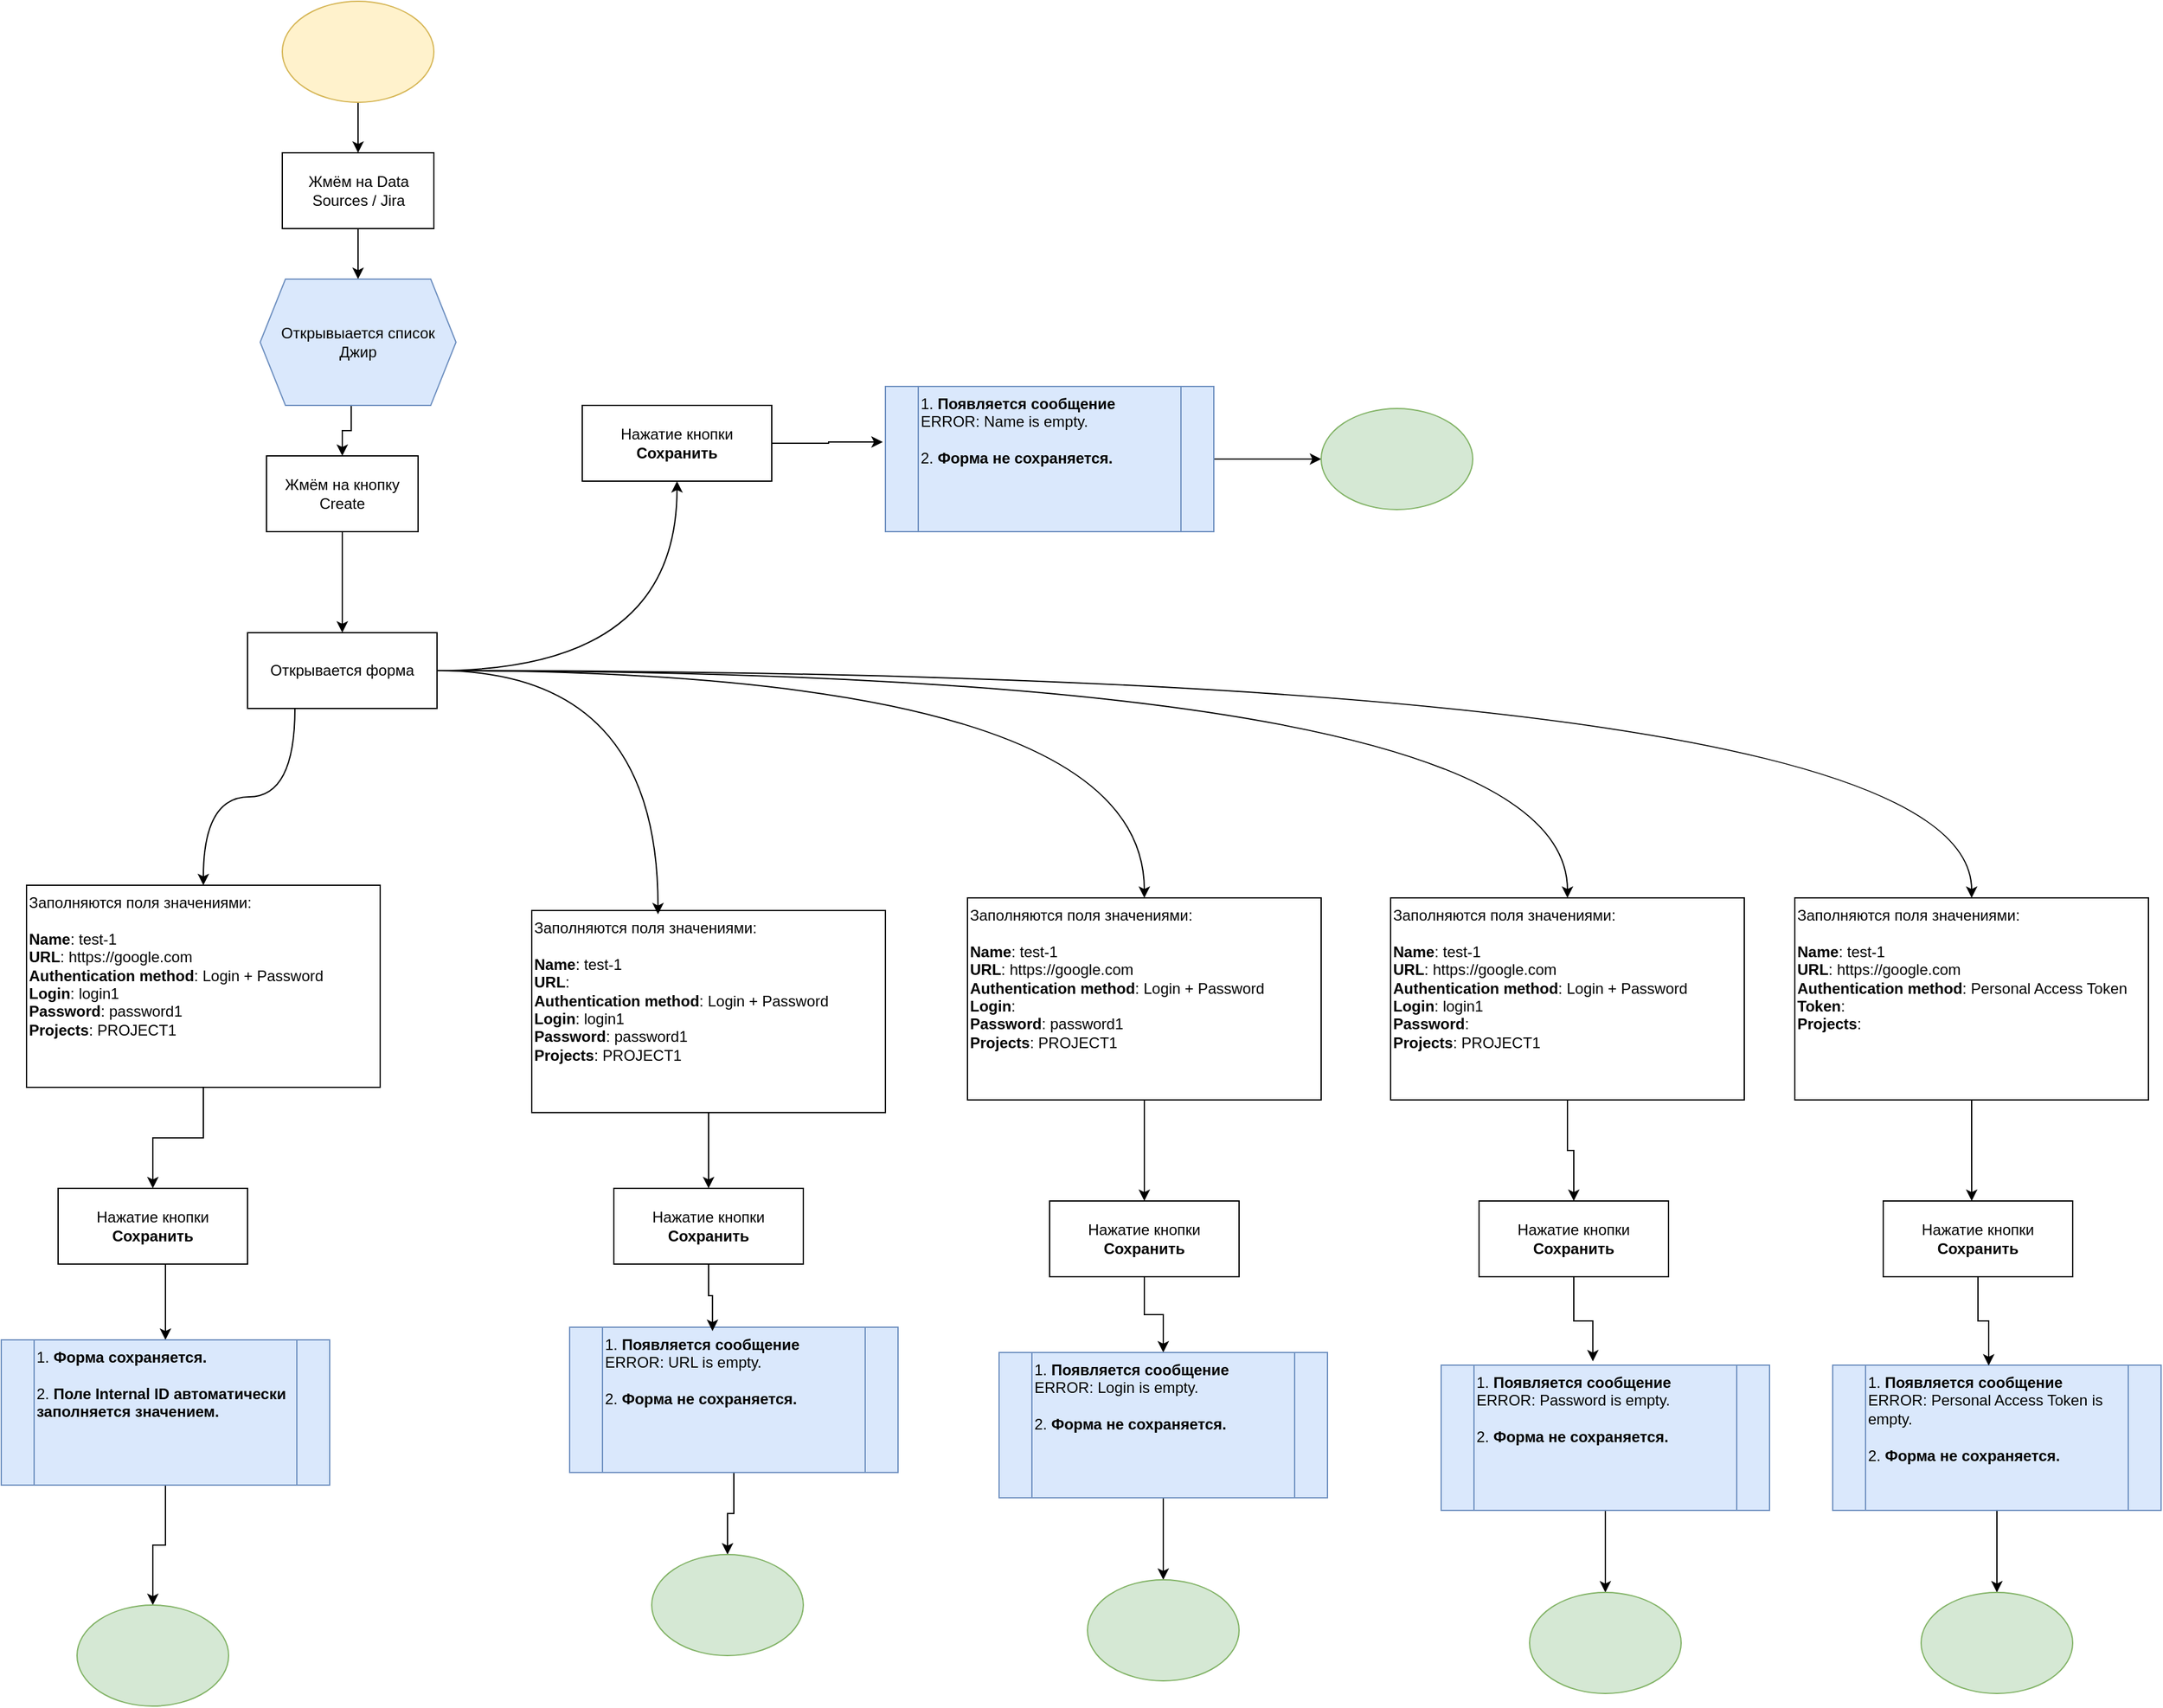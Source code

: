 <mxfile version="26.0.6">
  <diagram name="JIRA" id="Cm0MP-e87rY4Y2zoetWl">
    <mxGraphModel dx="3307" dy="2549" grid="1" gridSize="10" guides="1" tooltips="1" connect="1" arrows="1" fold="1" page="1" pageScale="1" pageWidth="827" pageHeight="1169" math="0" shadow="0">
      <root>
        <mxCell id="0" />
        <mxCell id="1" parent="0" />
        <mxCell id="2foq3zUWt_Xz09FHihWp-3" style="edgeStyle=orthogonalEdgeStyle;rounded=0;orthogonalLoop=1;jettySize=auto;html=1;exitX=0.5;exitY=1;exitDx=0;exitDy=0;" edge="1" parent="1" source="2foq3zUWt_Xz09FHihWp-13" target="2foq3zUWt_Xz09FHihWp-2">
          <mxGeometry relative="1" as="geometry" />
        </mxCell>
        <mxCell id="2foq3zUWt_Xz09FHihWp-12" value="" style="edgeStyle=orthogonalEdgeStyle;rounded=0;orthogonalLoop=1;jettySize=auto;html=1;entryX=0.5;entryY=0;entryDx=0;entryDy=0;" edge="1" parent="1" source="2foq3zUWt_Xz09FHihWp-1" target="2foq3zUWt_Xz09FHihWp-16">
          <mxGeometry relative="1" as="geometry" />
        </mxCell>
        <mxCell id="2foq3zUWt_Xz09FHihWp-1" value="Жмём на Data Sources / Jira" style="rounded=0;whiteSpace=wrap;html=1;" vertex="1" parent="1">
          <mxGeometry x="112.5" y="50" width="120" height="60" as="geometry" />
        </mxCell>
        <mxCell id="2foq3zUWt_Xz09FHihWp-5" style="edgeStyle=orthogonalEdgeStyle;rounded=0;orthogonalLoop=1;jettySize=auto;html=1;curved=1;" edge="1" parent="1" source="2foq3zUWt_Xz09FHihWp-2" target="2foq3zUWt_Xz09FHihWp-4">
          <mxGeometry relative="1" as="geometry" />
        </mxCell>
        <mxCell id="2foq3zUWt_Xz09FHihWp-18" style="edgeStyle=orthogonalEdgeStyle;rounded=0;orthogonalLoop=1;jettySize=auto;html=1;entryX=0.5;entryY=0;entryDx=0;entryDy=0;elbow=vertical;exitX=0.25;exitY=1;exitDx=0;exitDy=0;curved=1;" edge="1" parent="1" source="2foq3zUWt_Xz09FHihWp-2" target="2foq3zUWt_Xz09FHihWp-17">
          <mxGeometry relative="1" as="geometry" />
        </mxCell>
        <mxCell id="2foq3zUWt_Xz09FHihWp-47" style="edgeStyle=orthogonalEdgeStyle;rounded=0;orthogonalLoop=1;jettySize=auto;html=1;curved=1;" edge="1" parent="1" source="2foq3zUWt_Xz09FHihWp-2" target="2foq3zUWt_Xz09FHihWp-40">
          <mxGeometry relative="1" as="geometry" />
        </mxCell>
        <mxCell id="2foq3zUWt_Xz09FHihWp-55" style="edgeStyle=orthogonalEdgeStyle;rounded=0;orthogonalLoop=1;jettySize=auto;html=1;curved=1;" edge="1" parent="1" source="2foq3zUWt_Xz09FHihWp-2" target="2foq3zUWt_Xz09FHihWp-48">
          <mxGeometry relative="1" as="geometry" />
        </mxCell>
        <mxCell id="2foq3zUWt_Xz09FHihWp-63" style="edgeStyle=orthogonalEdgeStyle;rounded=0;orthogonalLoop=1;jettySize=auto;html=1;entryX=0.5;entryY=0;entryDx=0;entryDy=0;curved=1;" edge="1" parent="1" source="2foq3zUWt_Xz09FHihWp-2" target="2foq3zUWt_Xz09FHihWp-56">
          <mxGeometry relative="1" as="geometry" />
        </mxCell>
        <mxCell id="2foq3zUWt_Xz09FHihWp-2" value="Открывается форма" style="rounded=0;whiteSpace=wrap;html=1;" vertex="1" parent="1">
          <mxGeometry x="85" y="430" width="150" height="60" as="geometry" />
        </mxCell>
        <mxCell id="2foq3zUWt_Xz09FHihWp-7" style="edgeStyle=orthogonalEdgeStyle;rounded=0;orthogonalLoop=1;jettySize=auto;html=1;entryX=-0.008;entryY=0.383;entryDx=0;entryDy=0;entryPerimeter=0;" edge="1" parent="1" source="2foq3zUWt_Xz09FHihWp-4" target="2foq3zUWt_Xz09FHihWp-25">
          <mxGeometry relative="1" as="geometry">
            <mxPoint x="170" y="370" as="targetPoint" />
          </mxGeometry>
        </mxCell>
        <mxCell id="2foq3zUWt_Xz09FHihWp-4" value="Нажатие кнопки &lt;b&gt;Сохранить&lt;/b&gt;" style="rounded=0;whiteSpace=wrap;html=1;" vertex="1" parent="1">
          <mxGeometry x="350" y="250" width="150" height="60" as="geometry" />
        </mxCell>
        <mxCell id="2foq3zUWt_Xz09FHihWp-24" style="edgeStyle=orthogonalEdgeStyle;rounded=0;orthogonalLoop=1;jettySize=auto;html=1;exitX=1;exitY=0.5;exitDx=0;exitDy=0;" edge="1" parent="1" source="2foq3zUWt_Xz09FHihWp-25" target="2foq3zUWt_Xz09FHihWp-23">
          <mxGeometry relative="1" as="geometry" />
        </mxCell>
        <mxCell id="2foq3zUWt_Xz09FHihWp-14" value="" style="edgeStyle=orthogonalEdgeStyle;rounded=0;orthogonalLoop=1;jettySize=auto;html=1;exitX=0.465;exitY=1;exitDx=0;exitDy=0;exitPerimeter=0;" edge="1" parent="1" source="2foq3zUWt_Xz09FHihWp-16" target="2foq3zUWt_Xz09FHihWp-13">
          <mxGeometry relative="1" as="geometry">
            <mxPoint x="170" y="260" as="sourcePoint" />
          </mxGeometry>
        </mxCell>
        <mxCell id="2foq3zUWt_Xz09FHihWp-13" value="Жмём на кнопку Create" style="whiteSpace=wrap;html=1;rounded=0;" vertex="1" parent="1">
          <mxGeometry x="100" y="290" width="120" height="60" as="geometry" />
        </mxCell>
        <mxCell id="2foq3zUWt_Xz09FHihWp-16" value="&lt;div&gt;&lt;span style=&quot;box-sizing: inherit; margin: 0px;&quot;&gt;Открывыается список Джир&lt;br&gt;&lt;/span&gt;&lt;/div&gt;" style="shape=hexagon;perimeter=hexagonPerimeter2;whiteSpace=wrap;html=1;fixedSize=1;fillColor=#dae8fc;strokeColor=#6c8ebf;" vertex="1" parent="1">
          <mxGeometry x="95" y="150" width="155" height="100" as="geometry" />
        </mxCell>
        <mxCell id="2foq3zUWt_Xz09FHihWp-20" style="edgeStyle=orthogonalEdgeStyle;rounded=0;orthogonalLoop=1;jettySize=auto;html=1;" edge="1" parent="1" source="2foq3zUWt_Xz09FHihWp-17" target="2foq3zUWt_Xz09FHihWp-19">
          <mxGeometry relative="1" as="geometry" />
        </mxCell>
        <mxCell id="2foq3zUWt_Xz09FHihWp-17" value="Заполняются поля значениями:&lt;div&gt;&lt;br&gt;&lt;/div&gt;&lt;div&gt;&lt;b&gt;Name&lt;/b&gt;: test-1&lt;/div&gt;&lt;div&gt;&lt;b&gt;URL&lt;/b&gt;: https://google.com&lt;/div&gt;&lt;div&gt;&lt;b&gt;Authentication method&lt;/b&gt;: Login + Password&lt;/div&gt;&lt;div&gt;&lt;b&gt;Login&lt;/b&gt;: login1&lt;br&gt;&lt;b&gt;Password&lt;/b&gt;: password1&lt;/div&gt;&lt;div&gt;&lt;b&gt;Projects&lt;/b&gt;: PROJECT1&lt;br&gt;&lt;br&gt;&lt;/div&gt;" style="rounded=0;whiteSpace=wrap;html=1;align=left;verticalAlign=top;" vertex="1" parent="1">
          <mxGeometry x="-90" y="630" width="280" height="160" as="geometry" />
        </mxCell>
        <mxCell id="2foq3zUWt_Xz09FHihWp-22" style="edgeStyle=elbowEdgeStyle;rounded=0;orthogonalLoop=1;jettySize=auto;html=1;entryX=0.5;entryY=0;entryDx=0;entryDy=0;" edge="1" parent="1" source="2foq3zUWt_Xz09FHihWp-19" target="2foq3zUWt_Xz09FHihWp-26">
          <mxGeometry relative="1" as="geometry">
            <mxPoint x="160.1" y="870" as="targetPoint" />
          </mxGeometry>
        </mxCell>
        <mxCell id="2foq3zUWt_Xz09FHihWp-19" value="Нажатие кнопки &lt;b&gt;Сохранить&lt;/b&gt;" style="rounded=0;whiteSpace=wrap;html=1;" vertex="1" parent="1">
          <mxGeometry x="-65" y="870" width="150" height="60" as="geometry" />
        </mxCell>
        <mxCell id="2foq3zUWt_Xz09FHihWp-23" value="" style="ellipse;whiteSpace=wrap;html=1;fillColor=#d5e8d4;strokeColor=#82b366;" vertex="1" parent="1">
          <mxGeometry x="935" y="252.5" width="120" height="80" as="geometry" />
        </mxCell>
        <mxCell id="2foq3zUWt_Xz09FHihWp-25" value="1. &lt;b&gt;Появляется сообщение&lt;/b&gt;&lt;br&gt;&lt;div&gt;&lt;span style=&quot;box-sizing: inherit; margin: 0px;&quot;&gt;ERROR: Name is empty.&lt;br&gt;&lt;/span&gt;&lt;/div&gt;&lt;div&gt;&lt;span style=&quot;box-sizing: inherit; margin: 0px;&quot;&gt;&lt;b&gt;&lt;br&gt;&lt;/b&gt;&lt;/span&gt;&lt;/div&gt;&lt;div&gt;2. &lt;b&gt;Форма не сохраняется.&lt;/b&gt;&lt;/div&gt;" style="shape=process;whiteSpace=wrap;html=1;backgroundOutline=1;align=left;verticalAlign=top;fillColor=#dae8fc;strokeColor=#6c8ebf;" vertex="1" parent="1">
          <mxGeometry x="590" y="235" width="260" height="115" as="geometry" />
        </mxCell>
        <mxCell id="2foq3zUWt_Xz09FHihWp-28" style="edgeStyle=orthogonalEdgeStyle;rounded=0;orthogonalLoop=1;jettySize=auto;html=1;entryX=0.5;entryY=0;entryDx=0;entryDy=0;" edge="1" parent="1" source="2foq3zUWt_Xz09FHihWp-26" target="2foq3zUWt_Xz09FHihWp-27">
          <mxGeometry relative="1" as="geometry" />
        </mxCell>
        <mxCell id="2foq3zUWt_Xz09FHihWp-26" value="1.&amp;nbsp;&lt;span style=&quot;text-align: center;&quot;&gt;&lt;b&gt;Форма сохраняется.&lt;/b&gt;&lt;/span&gt;&lt;br style=&quot;text-align: center;&quot;&gt;&lt;div&gt;&lt;br&gt;&lt;/div&gt;&lt;div&gt;2.&amp;nbsp;&lt;span style=&quot;text-align: center; background-color: transparent; color: light-dark(rgb(0, 0, 0), rgb(255, 255, 255));&quot;&gt;&lt;b&gt;Поле Internal ID автоматически заполняется значением.&lt;/b&gt;&lt;/span&gt;&lt;/div&gt;" style="shape=process;whiteSpace=wrap;html=1;backgroundOutline=1;align=left;verticalAlign=top;fillColor=#dae8fc;strokeColor=#6c8ebf;" vertex="1" parent="1">
          <mxGeometry x="-110" y="990" width="260" height="115" as="geometry" />
        </mxCell>
        <mxCell id="2foq3zUWt_Xz09FHihWp-27" value="" style="ellipse;whiteSpace=wrap;html=1;fillColor=#d5e8d4;strokeColor=#82b366;" vertex="1" parent="1">
          <mxGeometry x="-50" y="1200" width="120" height="80" as="geometry" />
        </mxCell>
        <mxCell id="2foq3zUWt_Xz09FHihWp-35" style="edgeStyle=orthogonalEdgeStyle;rounded=0;orthogonalLoop=1;jettySize=auto;html=1;" edge="1" parent="1" source="2foq3zUWt_Xz09FHihWp-29" target="2foq3zUWt_Xz09FHihWp-34">
          <mxGeometry relative="1" as="geometry" />
        </mxCell>
        <mxCell id="2foq3zUWt_Xz09FHihWp-29" value="Заполняются поля значениями:&lt;div&gt;&lt;br&gt;&lt;/div&gt;&lt;div&gt;&lt;b&gt;Name&lt;/b&gt;: test-1&lt;/div&gt;&lt;div&gt;&lt;b&gt;URL&lt;/b&gt;:&amp;nbsp;&lt;/div&gt;&lt;div&gt;&lt;b&gt;Authentication method&lt;/b&gt;: Login + Password&lt;/div&gt;&lt;div&gt;&lt;b&gt;Login&lt;/b&gt;: login1&lt;br&gt;&lt;b&gt;Password&lt;/b&gt;: password1&lt;/div&gt;&lt;div&gt;&lt;b&gt;Projects&lt;/b&gt;: PROJECT1&lt;br&gt;&lt;br&gt;&lt;/div&gt;" style="rounded=0;whiteSpace=wrap;html=1;align=left;verticalAlign=top;" vertex="1" parent="1">
          <mxGeometry x="310" y="650" width="280" height="160" as="geometry" />
        </mxCell>
        <mxCell id="2foq3zUWt_Xz09FHihWp-30" style="edgeStyle=orthogonalEdgeStyle;rounded=0;orthogonalLoop=1;jettySize=auto;html=1;entryX=0.357;entryY=0.019;entryDx=0;entryDy=0;entryPerimeter=0;elbow=vertical;curved=1;" edge="1" parent="1" source="2foq3zUWt_Xz09FHihWp-2" target="2foq3zUWt_Xz09FHihWp-29">
          <mxGeometry relative="1" as="geometry" />
        </mxCell>
        <mxCell id="2foq3zUWt_Xz09FHihWp-32" style="edgeStyle=orthogonalEdgeStyle;rounded=0;orthogonalLoop=1;jettySize=auto;html=1;" edge="1" parent="1" source="2foq3zUWt_Xz09FHihWp-31" target="2foq3zUWt_Xz09FHihWp-1">
          <mxGeometry relative="1" as="geometry" />
        </mxCell>
        <mxCell id="2foq3zUWt_Xz09FHihWp-31" value="" style="ellipse;whiteSpace=wrap;html=1;fillColor=#fff2cc;strokeColor=#d6b656;" vertex="1" parent="1">
          <mxGeometry x="112.5" y="-70" width="120" height="80" as="geometry" />
        </mxCell>
        <mxCell id="2foq3zUWt_Xz09FHihWp-34" value="Нажатие кнопки &lt;b&gt;Сохранить&lt;/b&gt;" style="rounded=0;whiteSpace=wrap;html=1;" vertex="1" parent="1">
          <mxGeometry x="375" y="870" width="150" height="60" as="geometry" />
        </mxCell>
        <mxCell id="2foq3zUWt_Xz09FHihWp-39" style="edgeStyle=orthogonalEdgeStyle;rounded=0;orthogonalLoop=1;jettySize=auto;html=1;" edge="1" parent="1" source="2foq3zUWt_Xz09FHihWp-36" target="2foq3zUWt_Xz09FHihWp-38">
          <mxGeometry relative="1" as="geometry" />
        </mxCell>
        <mxCell id="2foq3zUWt_Xz09FHihWp-36" value="1. &lt;b&gt;Появляется сообщение&lt;/b&gt;&lt;br&gt;&lt;div&gt;&lt;span style=&quot;box-sizing: inherit; margin: 0px;&quot;&gt;ERROR: URL is empty.&lt;br&gt;&lt;/span&gt;&lt;/div&gt;&lt;div&gt;&lt;span style=&quot;box-sizing: inherit; margin: 0px;&quot;&gt;&lt;b&gt;&lt;br&gt;&lt;/b&gt;&lt;/span&gt;&lt;/div&gt;&lt;div&gt;2. &lt;b&gt;Форма не сохраняется.&lt;/b&gt;&lt;/div&gt;" style="shape=process;whiteSpace=wrap;html=1;backgroundOutline=1;align=left;verticalAlign=top;fillColor=#dae8fc;strokeColor=#6c8ebf;" vertex="1" parent="1">
          <mxGeometry x="340" y="980" width="260" height="115" as="geometry" />
        </mxCell>
        <mxCell id="2foq3zUWt_Xz09FHihWp-37" style="edgeStyle=orthogonalEdgeStyle;rounded=0;orthogonalLoop=1;jettySize=auto;html=1;entryX=0.435;entryY=0.026;entryDx=0;entryDy=0;entryPerimeter=0;" edge="1" parent="1" source="2foq3zUWt_Xz09FHihWp-34" target="2foq3zUWt_Xz09FHihWp-36">
          <mxGeometry relative="1" as="geometry" />
        </mxCell>
        <mxCell id="2foq3zUWt_Xz09FHihWp-38" value="" style="ellipse;whiteSpace=wrap;html=1;fillColor=#d5e8d4;strokeColor=#82b366;" vertex="1" parent="1">
          <mxGeometry x="405" y="1160" width="120" height="80" as="geometry" />
        </mxCell>
        <mxCell id="2foq3zUWt_Xz09FHihWp-42" style="edgeStyle=orthogonalEdgeStyle;rounded=0;orthogonalLoop=1;jettySize=auto;html=1;entryX=0.5;entryY=0;entryDx=0;entryDy=0;" edge="1" parent="1" source="2foq3zUWt_Xz09FHihWp-40" target="2foq3zUWt_Xz09FHihWp-41">
          <mxGeometry relative="1" as="geometry" />
        </mxCell>
        <mxCell id="2foq3zUWt_Xz09FHihWp-40" value="Заполняются поля значениями:&lt;div&gt;&lt;br&gt;&lt;/div&gt;&lt;div&gt;&lt;b&gt;Name&lt;/b&gt;: test-1&lt;/div&gt;&lt;div&gt;&lt;b&gt;URL&lt;/b&gt;: https://google.com&lt;/div&gt;&lt;div&gt;&lt;b&gt;Authentication method&lt;/b&gt;: Login + Password&lt;/div&gt;&lt;div&gt;&lt;b&gt;Login&lt;/b&gt;:&amp;nbsp;&lt;br&gt;&lt;b&gt;Password&lt;/b&gt;: password1&lt;/div&gt;&lt;div&gt;&lt;b&gt;Projects&lt;/b&gt;: PROJECT1&lt;br&gt;&lt;br&gt;&lt;/div&gt;" style="rounded=0;whiteSpace=wrap;html=1;align=left;verticalAlign=top;" vertex="1" parent="1">
          <mxGeometry x="655" y="640" width="280" height="160" as="geometry" />
        </mxCell>
        <mxCell id="2foq3zUWt_Xz09FHihWp-44" style="edgeStyle=orthogonalEdgeStyle;rounded=0;orthogonalLoop=1;jettySize=auto;html=1;" edge="1" parent="1" source="2foq3zUWt_Xz09FHihWp-41" target="2foq3zUWt_Xz09FHihWp-43">
          <mxGeometry relative="1" as="geometry" />
        </mxCell>
        <mxCell id="2foq3zUWt_Xz09FHihWp-41" value="Нажатие кнопки &lt;b&gt;Сохранить&lt;/b&gt;" style="rounded=0;whiteSpace=wrap;html=1;" vertex="1" parent="1">
          <mxGeometry x="720" y="880" width="150" height="60" as="geometry" />
        </mxCell>
        <mxCell id="2foq3zUWt_Xz09FHihWp-46" style="edgeStyle=orthogonalEdgeStyle;rounded=0;orthogonalLoop=1;jettySize=auto;html=1;" edge="1" parent="1" source="2foq3zUWt_Xz09FHihWp-43" target="2foq3zUWt_Xz09FHihWp-45">
          <mxGeometry relative="1" as="geometry" />
        </mxCell>
        <mxCell id="2foq3zUWt_Xz09FHihWp-43" value="1. &lt;b&gt;Появляется сообщение&lt;/b&gt;&lt;br&gt;&lt;div&gt;&lt;span style=&quot;box-sizing: inherit; margin: 0px;&quot;&gt;ERROR: Login is empty.&lt;br&gt;&lt;/span&gt;&lt;/div&gt;&lt;div&gt;&lt;span style=&quot;box-sizing: inherit; margin: 0px;&quot;&gt;&lt;b&gt;&lt;br&gt;&lt;/b&gt;&lt;/span&gt;&lt;/div&gt;&lt;div&gt;2. &lt;b&gt;Форма не сохраняется.&lt;/b&gt;&lt;/div&gt;" style="shape=process;whiteSpace=wrap;html=1;backgroundOutline=1;align=left;verticalAlign=top;fillColor=#dae8fc;strokeColor=#6c8ebf;" vertex="1" parent="1">
          <mxGeometry x="680" y="1000" width="260" height="115" as="geometry" />
        </mxCell>
        <mxCell id="2foq3zUWt_Xz09FHihWp-45" value="" style="ellipse;whiteSpace=wrap;html=1;fillColor=#d5e8d4;strokeColor=#82b366;" vertex="1" parent="1">
          <mxGeometry x="750" y="1180" width="120" height="80" as="geometry" />
        </mxCell>
        <mxCell id="2foq3zUWt_Xz09FHihWp-50" style="edgeStyle=orthogonalEdgeStyle;rounded=0;orthogonalLoop=1;jettySize=auto;html=1;entryX=0.5;entryY=0;entryDx=0;entryDy=0;" edge="1" parent="1" source="2foq3zUWt_Xz09FHihWp-48" target="2foq3zUWt_Xz09FHihWp-49">
          <mxGeometry relative="1" as="geometry" />
        </mxCell>
        <mxCell id="2foq3zUWt_Xz09FHihWp-48" value="Заполняются поля значениями:&lt;div&gt;&lt;br&gt;&lt;/div&gt;&lt;div&gt;&lt;b&gt;Name&lt;/b&gt;: test-1&lt;/div&gt;&lt;div&gt;&lt;b&gt;URL&lt;/b&gt;: https://google.com&lt;/div&gt;&lt;div&gt;&lt;b&gt;Authentication method&lt;/b&gt;: Login + Password&lt;/div&gt;&lt;div&gt;&lt;b&gt;Login&lt;/b&gt;: login1&lt;br&gt;&lt;b&gt;Password&lt;/b&gt;:&amp;nbsp;&lt;/div&gt;&lt;div&gt;&lt;b&gt;Projects&lt;/b&gt;: PROJECT1&lt;br&gt;&lt;br&gt;&lt;/div&gt;" style="rounded=0;whiteSpace=wrap;html=1;align=left;verticalAlign=top;" vertex="1" parent="1">
          <mxGeometry x="990" y="640" width="280" height="160" as="geometry" />
        </mxCell>
        <mxCell id="2foq3zUWt_Xz09FHihWp-49" value="Нажатие кнопки &lt;b&gt;Сохранить&lt;/b&gt;" style="rounded=0;whiteSpace=wrap;html=1;" vertex="1" parent="1">
          <mxGeometry x="1060" y="880" width="150" height="60" as="geometry" />
        </mxCell>
        <mxCell id="2foq3zUWt_Xz09FHihWp-54" style="edgeStyle=orthogonalEdgeStyle;rounded=0;orthogonalLoop=1;jettySize=auto;html=1;" edge="1" parent="1" source="2foq3zUWt_Xz09FHihWp-51" target="2foq3zUWt_Xz09FHihWp-53">
          <mxGeometry relative="1" as="geometry" />
        </mxCell>
        <mxCell id="2foq3zUWt_Xz09FHihWp-51" value="1. &lt;b&gt;Появляется сообщение&lt;/b&gt;&lt;br&gt;&lt;div&gt;&lt;span style=&quot;box-sizing: inherit; margin: 0px;&quot;&gt;ERROR: Password is empty.&lt;br&gt;&lt;/span&gt;&lt;/div&gt;&lt;div&gt;&lt;span style=&quot;box-sizing: inherit; margin: 0px;&quot;&gt;&lt;b&gt;&lt;br&gt;&lt;/b&gt;&lt;/span&gt;&lt;/div&gt;&lt;div&gt;2. &lt;b&gt;Форма не сохраняется.&lt;/b&gt;&lt;/div&gt;" style="shape=process;whiteSpace=wrap;html=1;backgroundOutline=1;align=left;verticalAlign=top;fillColor=#dae8fc;strokeColor=#6c8ebf;" vertex="1" parent="1">
          <mxGeometry x="1030" y="1010" width="260" height="115" as="geometry" />
        </mxCell>
        <mxCell id="2foq3zUWt_Xz09FHihWp-52" style="edgeStyle=orthogonalEdgeStyle;rounded=0;orthogonalLoop=1;jettySize=auto;html=1;entryX=0.462;entryY=-0.026;entryDx=0;entryDy=0;entryPerimeter=0;" edge="1" parent="1" source="2foq3zUWt_Xz09FHihWp-49" target="2foq3zUWt_Xz09FHihWp-51">
          <mxGeometry relative="1" as="geometry" />
        </mxCell>
        <mxCell id="2foq3zUWt_Xz09FHihWp-53" value="" style="ellipse;whiteSpace=wrap;html=1;fillColor=#d5e8d4;strokeColor=#82b366;" vertex="1" parent="1">
          <mxGeometry x="1100" y="1190" width="120" height="80" as="geometry" />
        </mxCell>
        <mxCell id="2foq3zUWt_Xz09FHihWp-56" value="Заполняются поля значениями:&lt;div&gt;&lt;br&gt;&lt;/div&gt;&lt;div&gt;&lt;b&gt;Name&lt;/b&gt;: test-1&lt;/div&gt;&lt;div&gt;&lt;b&gt;URL&lt;/b&gt;: https://google.com&lt;/div&gt;&lt;div&gt;&lt;b&gt;Authentication method&lt;/b&gt;: Personal Access Token&lt;/div&gt;&lt;div&gt;&lt;b&gt;Token&lt;/b&gt;:&amp;nbsp;&lt;br&gt;&lt;/div&gt;&lt;div&gt;&lt;b&gt;Projects&lt;/b&gt;:&lt;/div&gt;" style="rounded=0;whiteSpace=wrap;html=1;align=left;verticalAlign=top;" vertex="1" parent="1">
          <mxGeometry x="1310" y="640" width="280" height="160" as="geometry" />
        </mxCell>
        <mxCell id="2foq3zUWt_Xz09FHihWp-57" value="Нажатие кнопки &lt;b&gt;Сохранить&lt;/b&gt;" style="rounded=0;whiteSpace=wrap;html=1;" vertex="1" parent="1">
          <mxGeometry x="1380" y="880" width="150" height="60" as="geometry" />
        </mxCell>
        <mxCell id="2foq3zUWt_Xz09FHihWp-58" style="edgeStyle=orthogonalEdgeStyle;rounded=0;orthogonalLoop=1;jettySize=auto;html=1;entryX=0.467;entryY=0;entryDx=0;entryDy=0;entryPerimeter=0;" edge="1" parent="1" source="2foq3zUWt_Xz09FHihWp-56" target="2foq3zUWt_Xz09FHihWp-57">
          <mxGeometry relative="1" as="geometry" />
        </mxCell>
        <mxCell id="2foq3zUWt_Xz09FHihWp-62" style="edgeStyle=orthogonalEdgeStyle;rounded=0;orthogonalLoop=1;jettySize=auto;html=1;" edge="1" parent="1" source="2foq3zUWt_Xz09FHihWp-59" target="2foq3zUWt_Xz09FHihWp-61">
          <mxGeometry relative="1" as="geometry" />
        </mxCell>
        <mxCell id="2foq3zUWt_Xz09FHihWp-59" value="1. &lt;b&gt;Появляется сообщение&lt;/b&gt;&lt;br&gt;&lt;div&gt;&lt;span style=&quot;box-sizing: inherit; margin: 0px;&quot;&gt;ERROR: Personal Access Token is empty.&lt;br&gt;&lt;/span&gt;&lt;/div&gt;&lt;div&gt;&lt;span style=&quot;box-sizing: inherit; margin: 0px;&quot;&gt;&lt;b&gt;&lt;br&gt;&lt;/b&gt;&lt;/span&gt;&lt;/div&gt;&lt;div&gt;2. &lt;b&gt;Форма не сохраняется.&lt;/b&gt;&lt;/div&gt;" style="shape=process;whiteSpace=wrap;html=1;backgroundOutline=1;align=left;verticalAlign=top;fillColor=#dae8fc;strokeColor=#6c8ebf;" vertex="1" parent="1">
          <mxGeometry x="1340" y="1010" width="260" height="115" as="geometry" />
        </mxCell>
        <mxCell id="2foq3zUWt_Xz09FHihWp-60" style="edgeStyle=orthogonalEdgeStyle;rounded=0;orthogonalLoop=1;jettySize=auto;html=1;entryX=0.475;entryY=0.003;entryDx=0;entryDy=0;entryPerimeter=0;" edge="1" parent="1" source="2foq3zUWt_Xz09FHihWp-57" target="2foq3zUWt_Xz09FHihWp-59">
          <mxGeometry relative="1" as="geometry" />
        </mxCell>
        <mxCell id="2foq3zUWt_Xz09FHihWp-61" value="" style="ellipse;whiteSpace=wrap;html=1;fillColor=#d5e8d4;strokeColor=#82b366;" vertex="1" parent="1">
          <mxGeometry x="1410" y="1190" width="120" height="80" as="geometry" />
        </mxCell>
      </root>
    </mxGraphModel>
  </diagram>
</mxfile>
